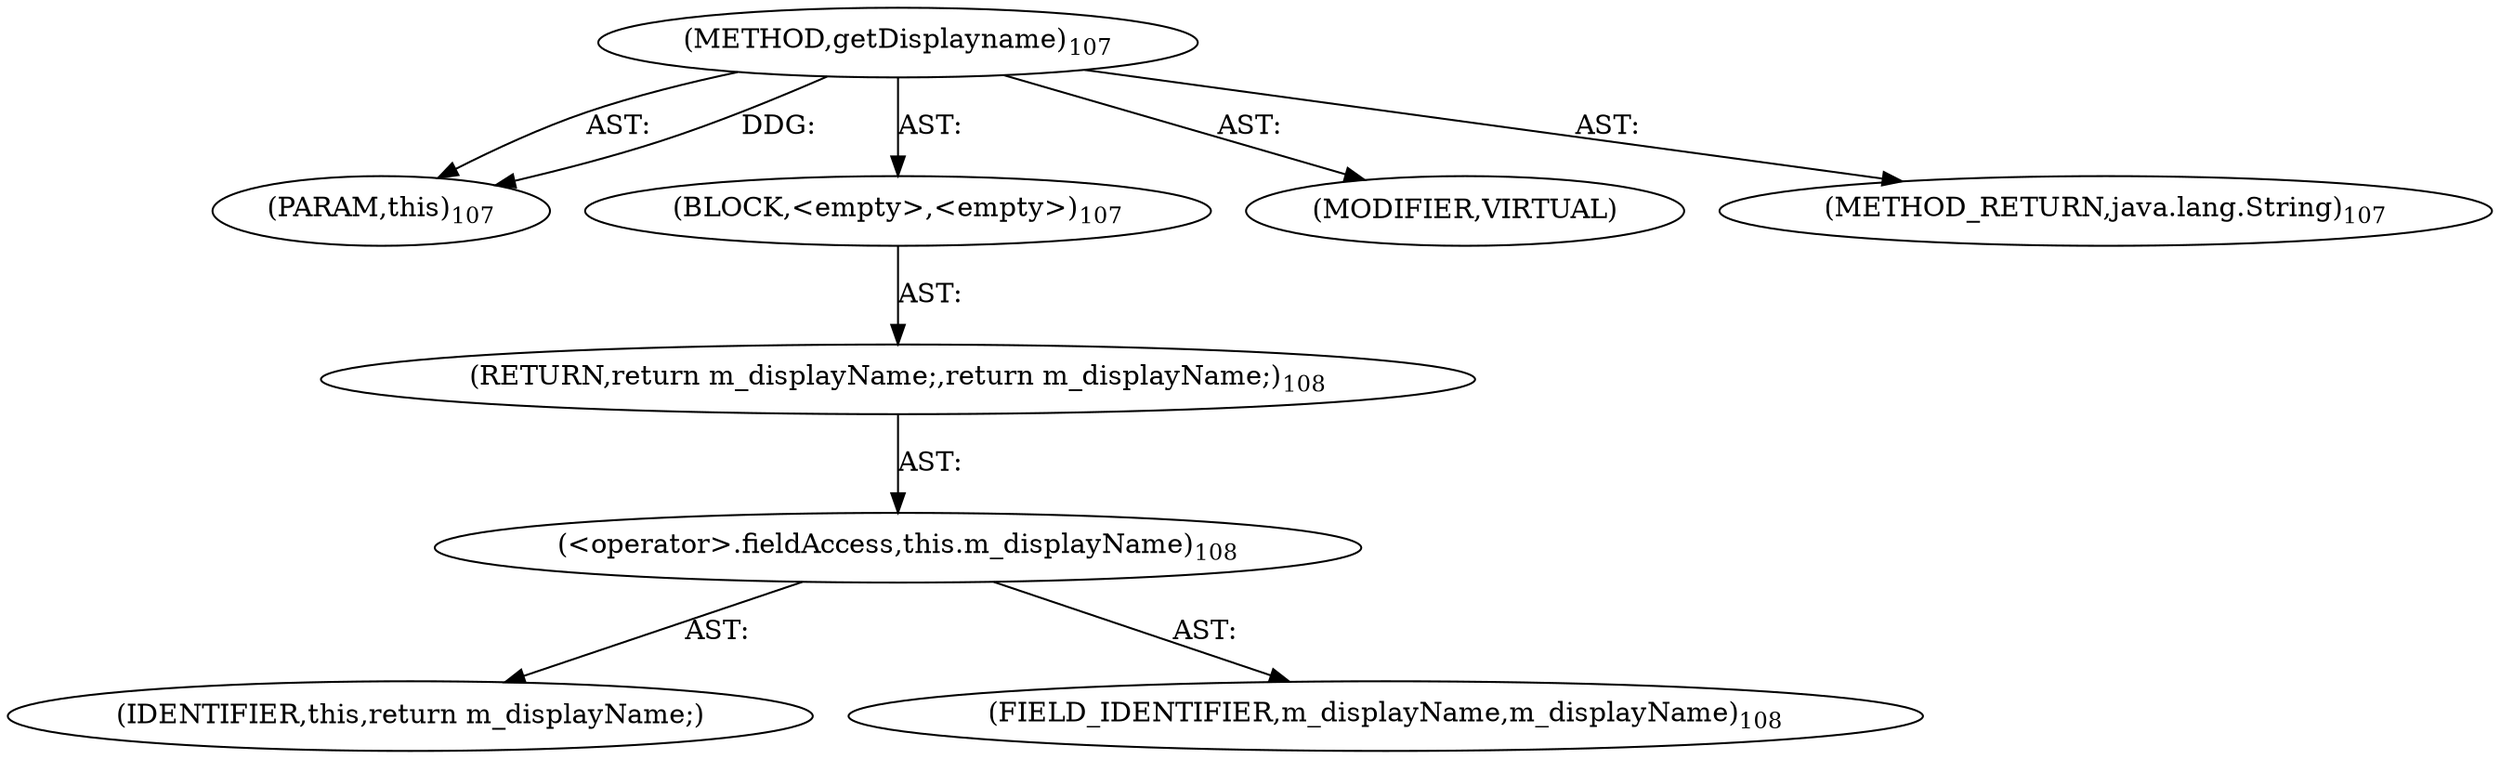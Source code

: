 digraph "getDisplayname" {  
"111669149699" [label = <(METHOD,getDisplayname)<SUB>107</SUB>> ]
"115964116997" [label = <(PARAM,this)<SUB>107</SUB>> ]
"25769803779" [label = <(BLOCK,&lt;empty&gt;,&lt;empty&gt;)<SUB>107</SUB>> ]
"146028888065" [label = <(RETURN,return m_displayName;,return m_displayName;)<SUB>108</SUB>> ]
"30064771077" [label = <(&lt;operator&gt;.fieldAccess,this.m_displayName)<SUB>108</SUB>> ]
"68719476741" [label = <(IDENTIFIER,this,return m_displayName;)> ]
"55834574851" [label = <(FIELD_IDENTIFIER,m_displayName,m_displayName)<SUB>108</SUB>> ]
"133143986183" [label = <(MODIFIER,VIRTUAL)> ]
"128849018883" [label = <(METHOD_RETURN,java.lang.String)<SUB>107</SUB>> ]
  "111669149699" -> "115964116997"  [ label = "AST: "] 
  "111669149699" -> "25769803779"  [ label = "AST: "] 
  "111669149699" -> "133143986183"  [ label = "AST: "] 
  "111669149699" -> "128849018883"  [ label = "AST: "] 
  "25769803779" -> "146028888065"  [ label = "AST: "] 
  "146028888065" -> "30064771077"  [ label = "AST: "] 
  "30064771077" -> "68719476741"  [ label = "AST: "] 
  "30064771077" -> "55834574851"  [ label = "AST: "] 
  "111669149699" -> "115964116997"  [ label = "DDG: "] 
}

